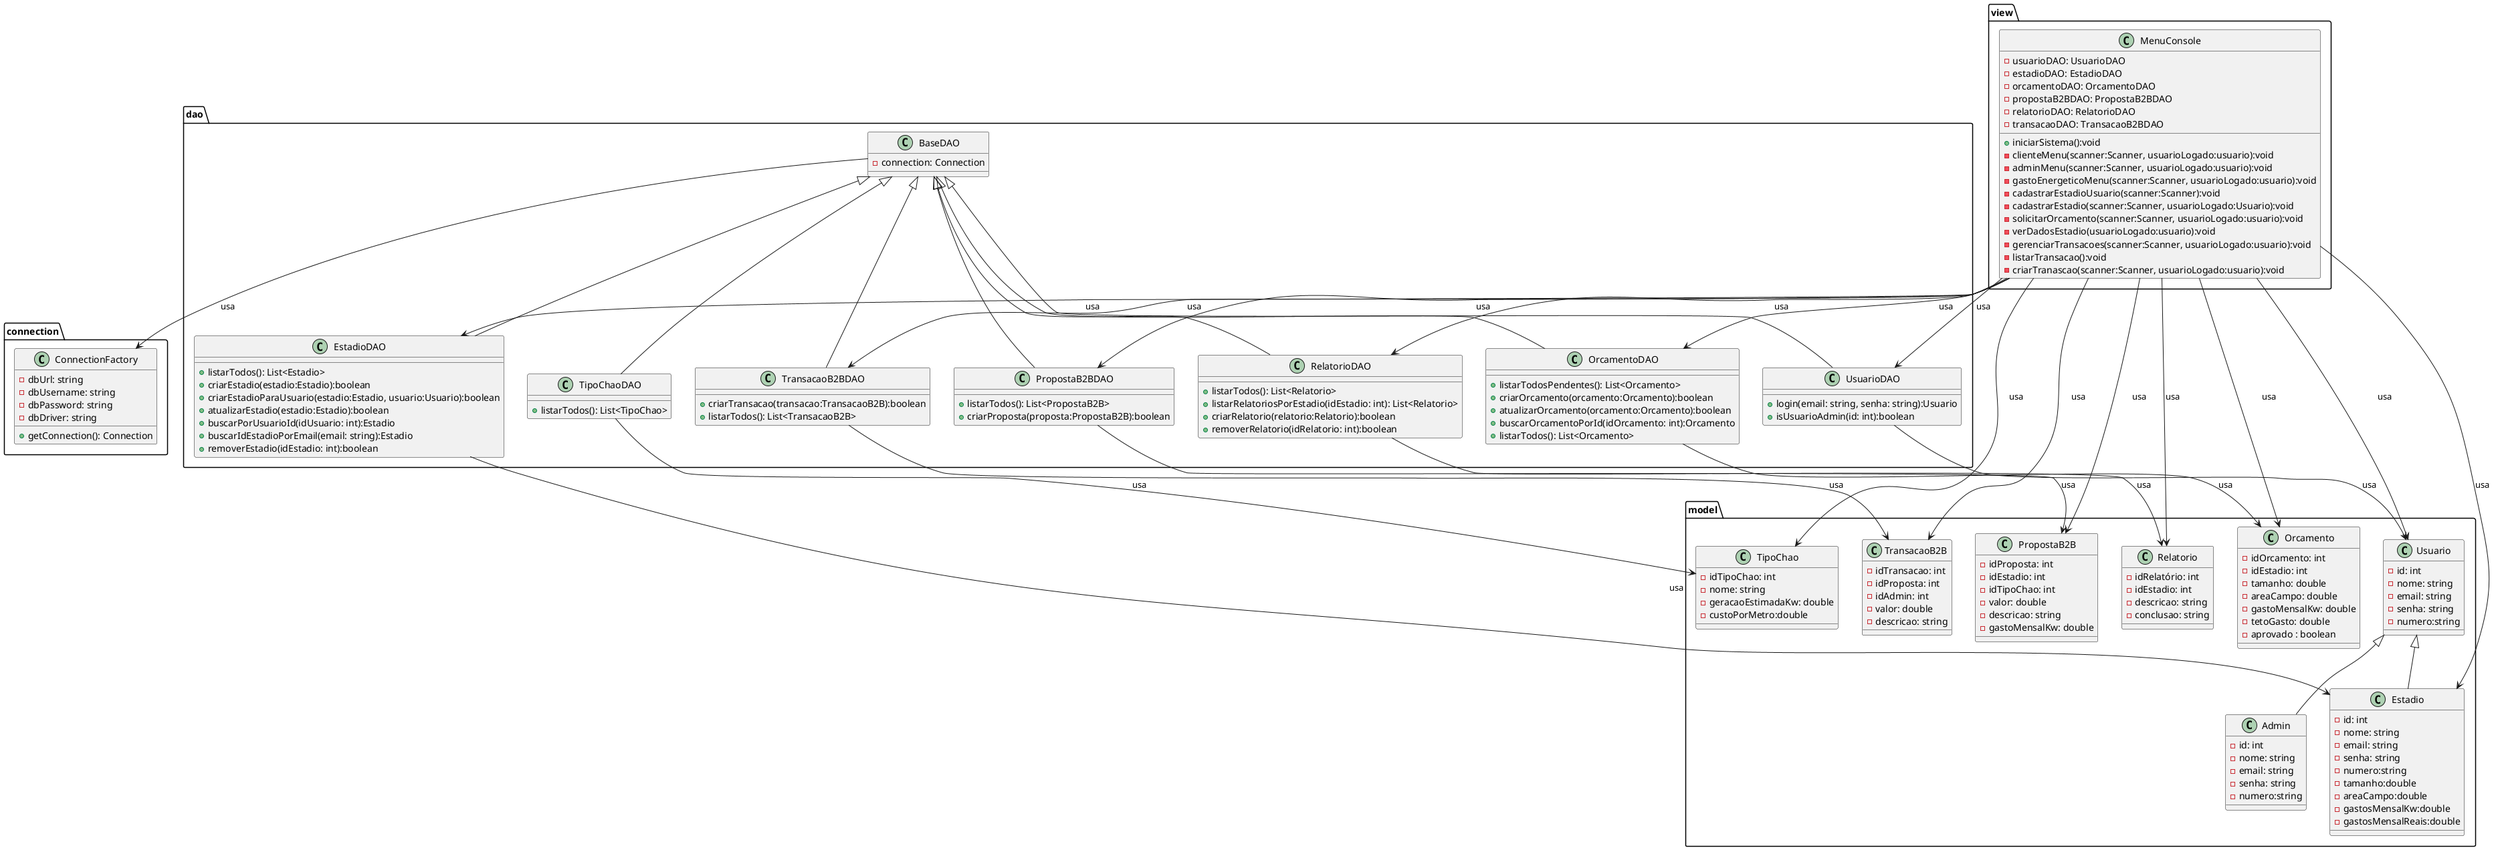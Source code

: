@startuml
package "model"{
    class Usuario{
        -id: int
        -nome: string
        -email: string
        -senha: string
        -numero:string
    }
    class Admin extends Usuario{
        -id: int
        -nome: string
        -email: string
        -senha: string
        -numero:string
    }
    class Estadio extends Usuario{
        - id: int
        -nome: string
        -email: string
        -senha: string
        -numero:string
        -tamanho:double
        -areaCampo:double
        -gastosMensalKw:double
        -gastosMensalReais:double
    }
    class Relatorio{
        -idRelatório: int
        -idEstadio: int
        -descricao: string
        -conclusao: string
    }
    class Orcamento{
        -idOrcamento: int
        -idEstadio: int
        -tamanho: double
        -areaCampo: double
        -gastoMensalKw: double
        -tetoGasto: double
        -aprovado : boolean
    }
    class PropostaB2B{
        -idProposta: int
        -idEstadio: int
        -idTipoChao: int
        -valor: double
        -descricao: string
        -gastoMensalKw: double
    }
    class TipoChao{
        -idTipoChao: int
        -nome: string
        -geracaoEstimadaKw: double
        -custoPorMetro:double
    }
    class TransacaoB2B{
        -idTransacao: int
        -idProposta: int
        -idAdmin: int
        -valor: double
        -descricao: string
    }

}

package "dao"{
    class BaseDAO{
        -connection: Connection
    }
    class EstadioDAO extends BaseDAO{
        +listarTodos(): List<Estadio>
        +criarEstadio(estadio:Estadio):boolean
        +criarEstadioParaUsuario(estadio:Estadio, usuario:Usuario):boolean
        +atualizarEstadio(estadio:Estadio):boolean
        +buscarPorUsuarioId(idUsuario: int):Estadio
        +buscarIdEstadioPorEmail(email: string):Estadio
        +removerEstadio(idEstadio: int):boolean
    }    
    class OrcamentoDAO extends BaseDAO{
        +listarTodosPendentes(): List<Orcamento>
        +criarOrcamento(orcamento:Orcamento):boolean
        +atualizarOrcamento(orcamento:Orcamento):boolean
        +buscarOrcamentoPorId(idOrcamento: int):Orcamento
        +listarTodos(): List<Orcamento>
    }
    class PropostaB2BDAO extends BaseDAO{
        +listarTodos(): List<PropostaB2B>
        +criarProposta(proposta:PropostaB2B):boolean
    }
    class RelatorioDAO extends BaseDAO{
        +listarTodos(): List<Relatorio>
        +listarRelatoriosPorEstadio(idEstadio: int): List<Relatorio>
        +criarRelatorio(relatorio:Relatorio):boolean
        +removerRelatorio(idRelatorio: int):boolean
    }
    class TipoChaoDAO extends BaseDAO{
        +listarTodos(): List<TipoChao>
    }
    class TransacaoB2BDAO extends BaseDAO{
        +criarTransacao(transacao:TransacaoB2B):boolean
        +listarTodos(): List<TransacaoB2B>
    }
    class UsuarioDAO extends BaseDAO{
        +login(email: string, senha: string):Usuario
        +isUsuarioAdmin(id: int):boolean
    }
}

package "connection"{
    class ConnectionFactory{
        -dbUrl: string
        -dbUsername: string
        -dbPassword: string
        -dbDriver: string
        +getConnection(): Connection
    }
}

package "view"{
    class MenuConsole{
        - usuarioDAO: UsuarioDAO
        - estadioDAO: EstadioDAO
        - orcamentoDAO: OrcamentoDAO
        - propostaB2BDAO: PropostaB2BDAO
        - relatorioDAO: RelatorioDAO
        - transacaoDAO: TransacaoB2BDAO

        +iniciarSistema():void
        -clienteMenu(scanner:Scanner, usuarioLogado:usuario):void
        -adminMenu(scanner:Scanner, usuarioLogado:usuario):void
        -gastoEnergeticoMenu(scanner:Scanner, usuarioLogado:usuario):void
        -cadastrarEstadioUsuario(scanner:Scanner):void
        -cadastrarEstadio(scanner:Scanner, usuarioLogado:Usuario):void
        -solicitarOrcamento(scanner:Scanner, usuarioLogado:usuario):void
        -verDadosEstadio(usuarioLogado:usuario):void
        -gerenciarTransacoes(scanner:Scanner, usuarioLogado:usuario):void
        -listarTransacao():void
        -criarTranascao(scanner:Scanner, usuarioLogado:usuario):void
    }
}

EstadioDAO --> Estadio : usa
OrcamentoDAO --> Orcamento : usa
PropostaB2BDAO --> PropostaB2B : usa
RelatorioDAO --> Relatorio : usa
TipoChaoDAO --> TipoChao : usa
TransacaoB2BDAO --> TransacaoB2B : usa
UsuarioDAO --> Usuario : usa
BaseDAO --> ConnectionFactory : usa

MenuConsole --> UsuarioDAO : usa
MenuConsole --> EstadioDAO : usa
MenuConsole --> OrcamentoDAO : usa
MenuConsole --> PropostaB2BDAO : usa
MenuConsole --> RelatorioDAO : usa
MenuConsole --> TransacaoB2BDAO : usa

MenuConsole --> Usuario : usa
MenuConsole --> Estadio : usa
MenuConsole --> Orcamento : usa
MenuConsole --> PropostaB2B : usa
MenuConsole --> Relatorio : usa
MenuConsole --> TipoChao : usa
MenuConsole --> TransacaoB2B : usa

@enduml